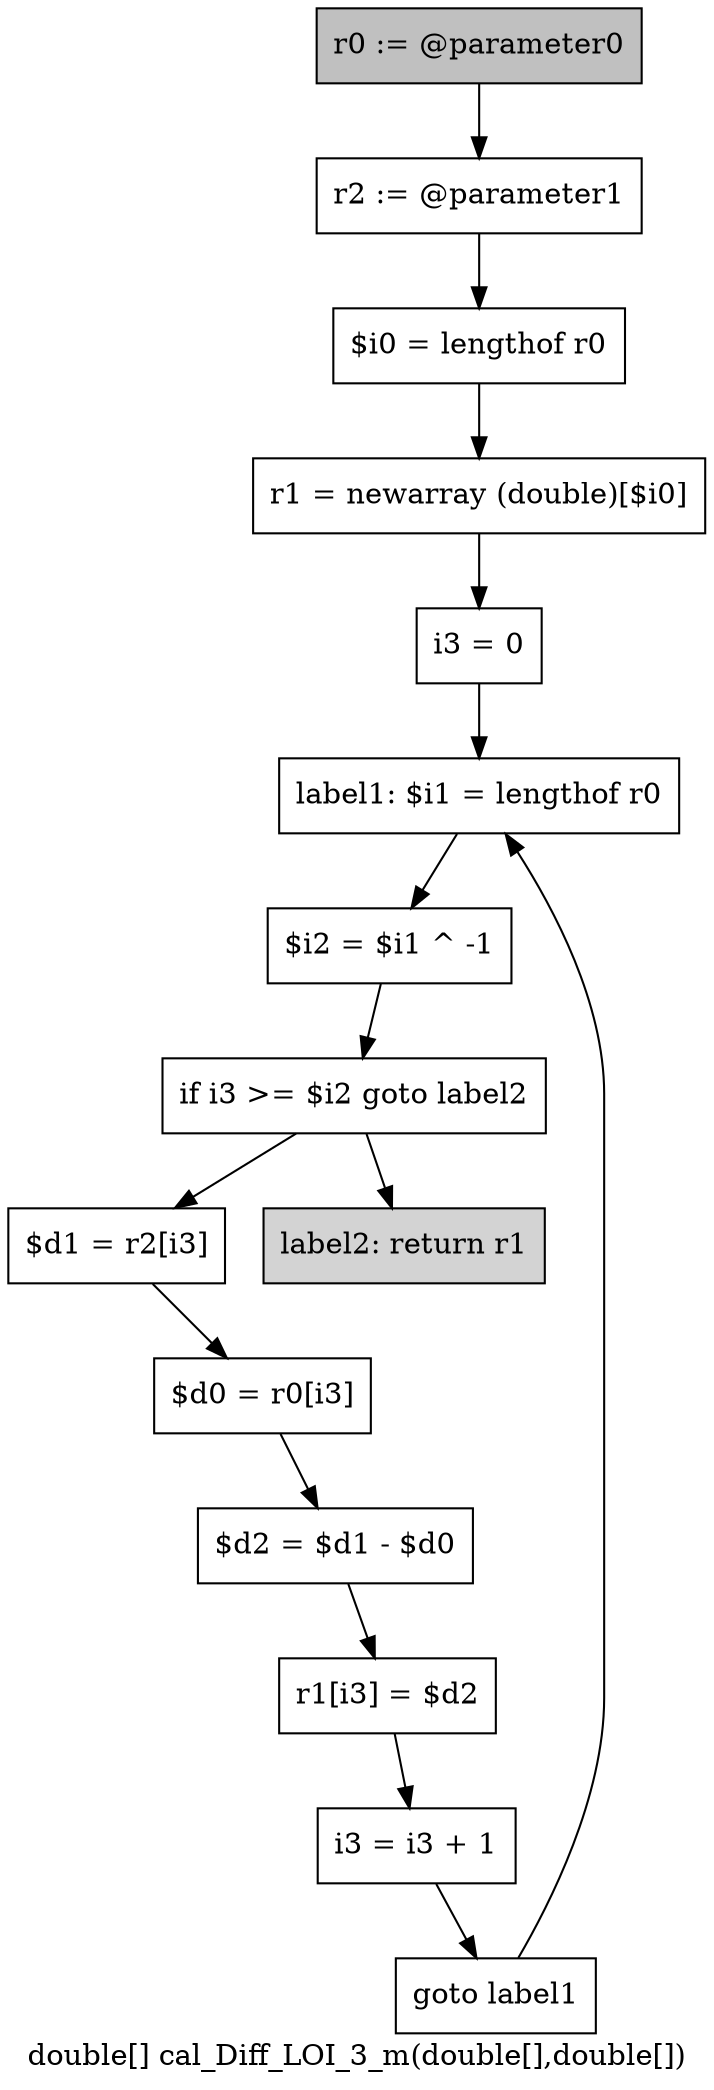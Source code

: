 digraph "double[] cal_Diff_LOI_3_m(double[],double[])" {
    label="double[] cal_Diff_LOI_3_m(double[],double[])";
    node [shape=box];
    "0" [style=filled,fillcolor=gray,label="r0 := @parameter0",];
    "1" [label="r2 := @parameter1",];
    "0"->"1";
    "2" [label="$i0 = lengthof r0",];
    "1"->"2";
    "3" [label="r1 = newarray (double)[$i0]",];
    "2"->"3";
    "4" [label="i3 = 0",];
    "3"->"4";
    "5" [label="label1: $i1 = lengthof r0",];
    "4"->"5";
    "6" [label="$i2 = $i1 ^ -1",];
    "5"->"6";
    "7" [label="if i3 >= $i2 goto label2",];
    "6"->"7";
    "8" [label="$d1 = r2[i3]",];
    "7"->"8";
    "14" [style=filled,fillcolor=lightgray,label="label2: return r1",];
    "7"->"14";
    "9" [label="$d0 = r0[i3]",];
    "8"->"9";
    "10" [label="$d2 = $d1 - $d0",];
    "9"->"10";
    "11" [label="r1[i3] = $d2",];
    "10"->"11";
    "12" [label="i3 = i3 + 1",];
    "11"->"12";
    "13" [label="goto label1",];
    "12"->"13";
    "13"->"5";
}
